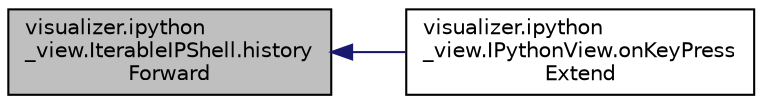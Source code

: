 digraph "visualizer.ipython_view.IterableIPShell.historyForward"
{
  edge [fontname="Helvetica",fontsize="10",labelfontname="Helvetica",labelfontsize="10"];
  node [fontname="Helvetica",fontsize="10",shape=record];
  rankdir="LR";
  Node1 [label="visualizer.ipython\l_view.IterableIPShell.history\lForward",height=0.2,width=0.4,color="black", fillcolor="grey75", style="filled", fontcolor="black"];
  Node1 -> Node2 [dir="back",color="midnightblue",fontsize="10",style="solid"];
  Node2 [label="visualizer.ipython\l_view.IPythonView.onKeyPress\lExtend",height=0.2,width=0.4,color="black", fillcolor="white", style="filled",URL="$d1/dcb/classvisualizer_1_1ipython__view_1_1IPythonView.html#a0f261fe53c5813480f2fb71b9236f380",tooltip="Key press callback with plenty of shell goodness, like history, autocompletions, etc. "];
}
